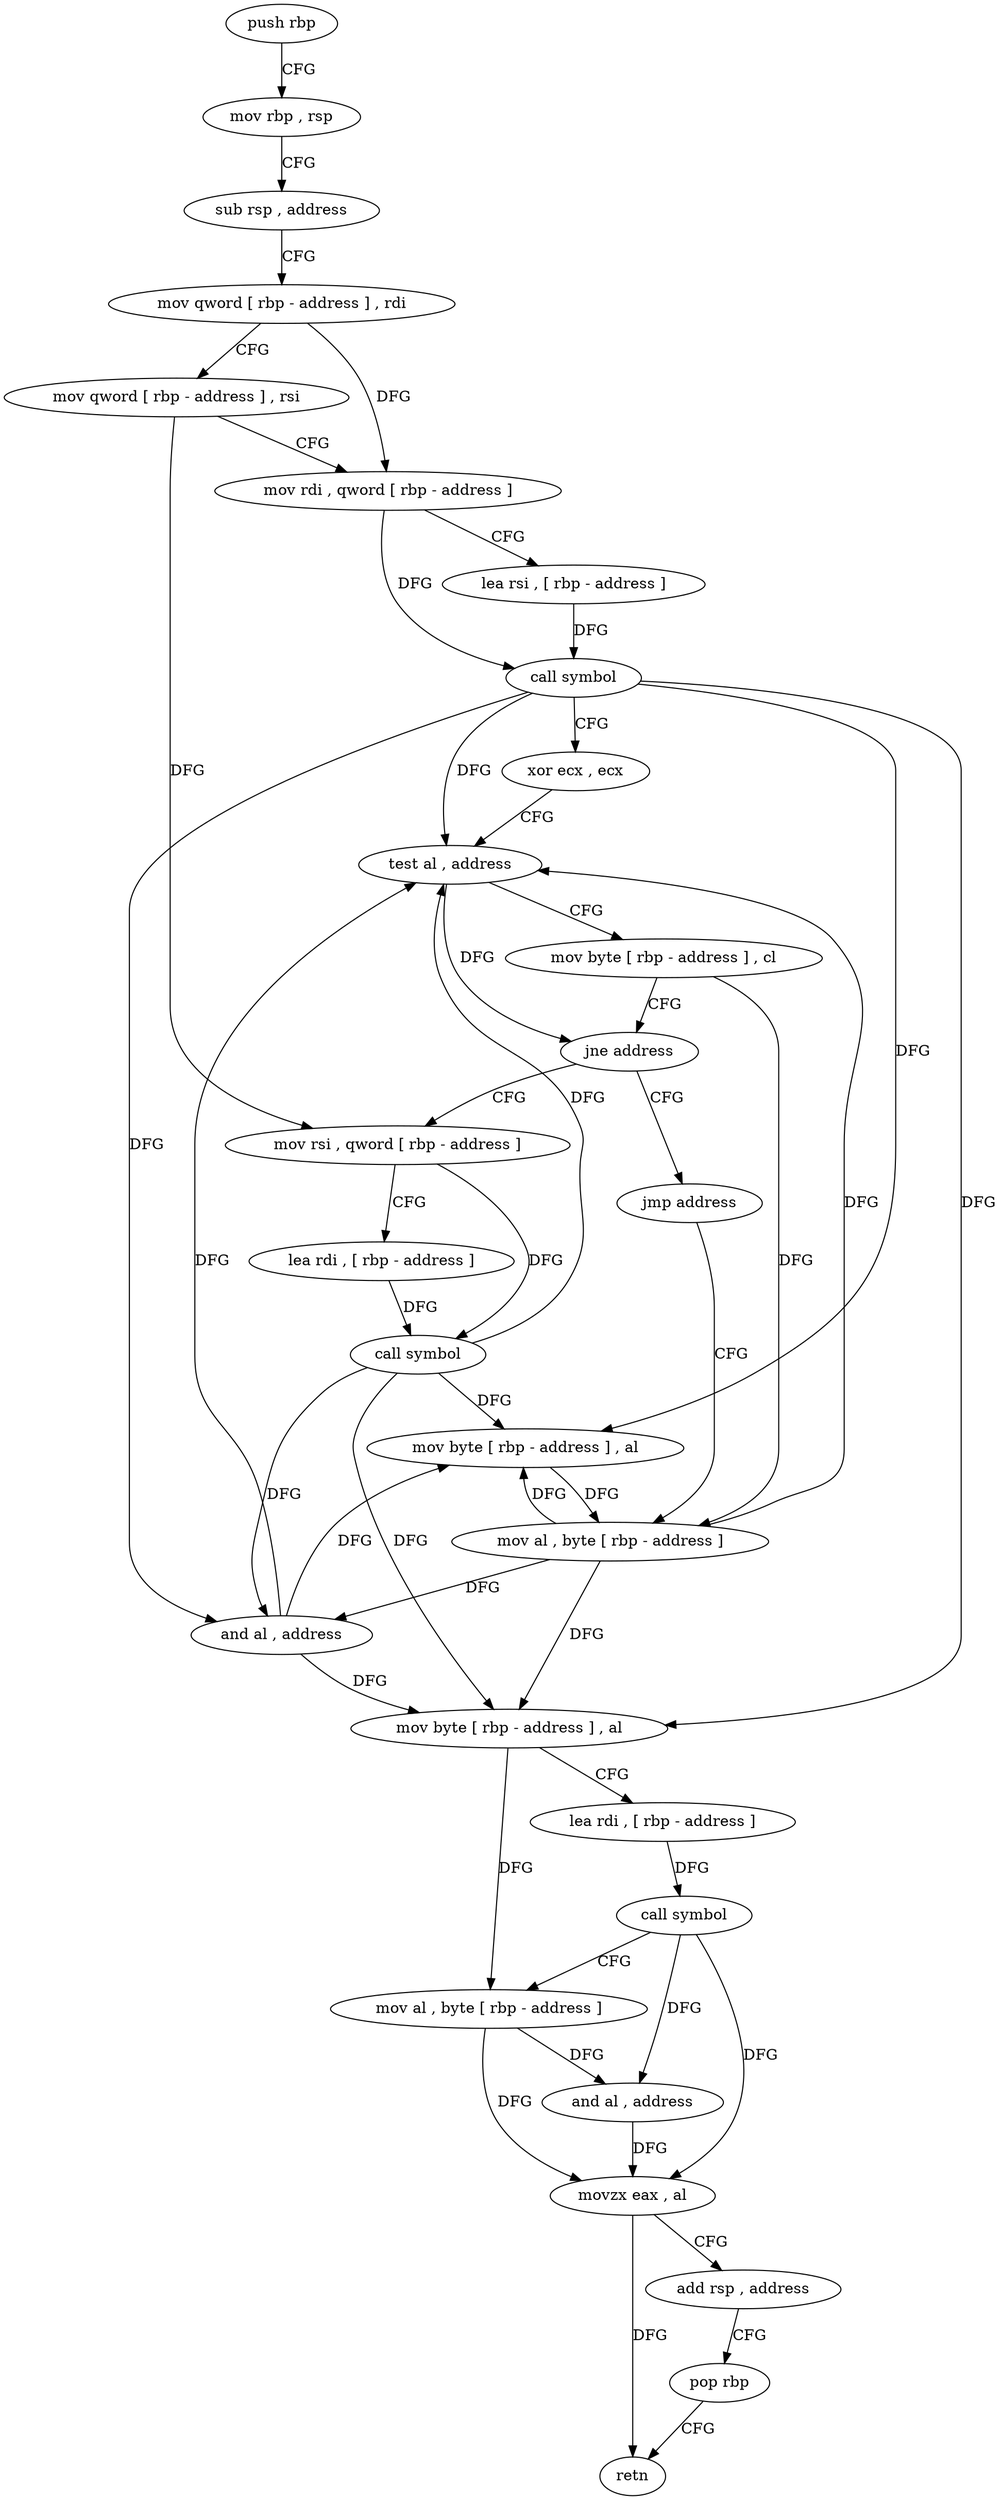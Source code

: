digraph "func" {
"4204128" [label = "push rbp" ]
"4204129" [label = "mov rbp , rsp" ]
"4204132" [label = "sub rsp , address" ]
"4204136" [label = "mov qword [ rbp - address ] , rdi" ]
"4204140" [label = "mov qword [ rbp - address ] , rsi" ]
"4204144" [label = "mov rdi , qword [ rbp - address ]" ]
"4204148" [label = "lea rsi , [ rbp - address ]" ]
"4204152" [label = "call symbol" ]
"4204157" [label = "xor ecx , ecx" ]
"4204159" [label = "test al , address" ]
"4204161" [label = "mov byte [ rbp - address ] , cl" ]
"4204164" [label = "jne address" ]
"4204175" [label = "mov rsi , qword [ rbp - address ]" ]
"4204170" [label = "jmp address" ]
"4204179" [label = "lea rdi , [ rbp - address ]" ]
"4204183" [label = "call symbol" ]
"4204188" [label = "mov byte [ rbp - address ] , al" ]
"4204191" [label = "mov al , byte [ rbp - address ]" ]
"4204194" [label = "and al , address" ]
"4204196" [label = "mov byte [ rbp - address ] , al" ]
"4204199" [label = "lea rdi , [ rbp - address ]" ]
"4204203" [label = "call symbol" ]
"4204208" [label = "mov al , byte [ rbp - address ]" ]
"4204211" [label = "and al , address" ]
"4204213" [label = "movzx eax , al" ]
"4204216" [label = "add rsp , address" ]
"4204220" [label = "pop rbp" ]
"4204221" [label = "retn" ]
"4204128" -> "4204129" [ label = "CFG" ]
"4204129" -> "4204132" [ label = "CFG" ]
"4204132" -> "4204136" [ label = "CFG" ]
"4204136" -> "4204140" [ label = "CFG" ]
"4204136" -> "4204144" [ label = "DFG" ]
"4204140" -> "4204144" [ label = "CFG" ]
"4204140" -> "4204175" [ label = "DFG" ]
"4204144" -> "4204148" [ label = "CFG" ]
"4204144" -> "4204152" [ label = "DFG" ]
"4204148" -> "4204152" [ label = "DFG" ]
"4204152" -> "4204157" [ label = "CFG" ]
"4204152" -> "4204159" [ label = "DFG" ]
"4204152" -> "4204188" [ label = "DFG" ]
"4204152" -> "4204194" [ label = "DFG" ]
"4204152" -> "4204196" [ label = "DFG" ]
"4204157" -> "4204159" [ label = "CFG" ]
"4204159" -> "4204161" [ label = "CFG" ]
"4204159" -> "4204164" [ label = "DFG" ]
"4204161" -> "4204164" [ label = "CFG" ]
"4204161" -> "4204191" [ label = "DFG" ]
"4204164" -> "4204175" [ label = "CFG" ]
"4204164" -> "4204170" [ label = "CFG" ]
"4204175" -> "4204179" [ label = "CFG" ]
"4204175" -> "4204183" [ label = "DFG" ]
"4204170" -> "4204191" [ label = "CFG" ]
"4204179" -> "4204183" [ label = "DFG" ]
"4204183" -> "4204188" [ label = "DFG" ]
"4204183" -> "4204159" [ label = "DFG" ]
"4204183" -> "4204194" [ label = "DFG" ]
"4204183" -> "4204196" [ label = "DFG" ]
"4204188" -> "4204191" [ label = "DFG" ]
"4204191" -> "4204194" [ label = "DFG" ]
"4204191" -> "4204159" [ label = "DFG" ]
"4204191" -> "4204188" [ label = "DFG" ]
"4204191" -> "4204196" [ label = "DFG" ]
"4204194" -> "4204196" [ label = "DFG" ]
"4204194" -> "4204159" [ label = "DFG" ]
"4204194" -> "4204188" [ label = "DFG" ]
"4204196" -> "4204199" [ label = "CFG" ]
"4204196" -> "4204208" [ label = "DFG" ]
"4204199" -> "4204203" [ label = "DFG" ]
"4204203" -> "4204208" [ label = "CFG" ]
"4204203" -> "4204211" [ label = "DFG" ]
"4204203" -> "4204213" [ label = "DFG" ]
"4204208" -> "4204211" [ label = "DFG" ]
"4204208" -> "4204213" [ label = "DFG" ]
"4204211" -> "4204213" [ label = "DFG" ]
"4204213" -> "4204216" [ label = "CFG" ]
"4204213" -> "4204221" [ label = "DFG" ]
"4204216" -> "4204220" [ label = "CFG" ]
"4204220" -> "4204221" [ label = "CFG" ]
}
